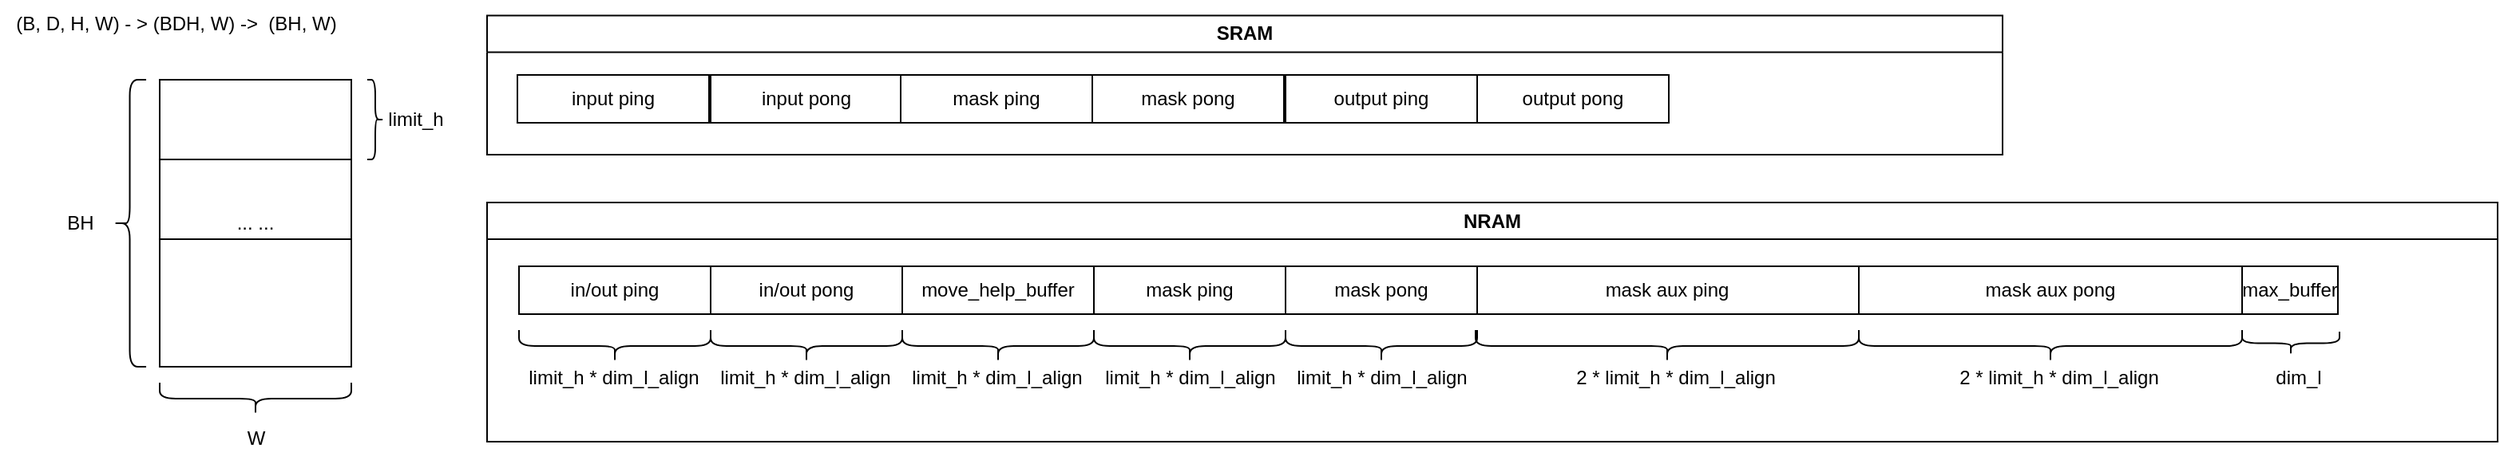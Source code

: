 <mxfile version="20.8.3" type="github">
  <diagram id="R2lEEEUBdFMjLlhIrx00" name="Page-1">
    <mxGraphModel dx="1611" dy="916" grid="1" gridSize="10" guides="1" tooltips="1" connect="1" arrows="1" fold="1" page="1" pageScale="1" pageWidth="827" pageHeight="1169" math="0" shadow="0" extFonts="Permanent Marker^https://fonts.googleapis.com/css?family=Permanent+Marker">
      <root>
        <mxCell id="0" />
        <mxCell id="1" parent="0" />
        <mxCell id="HOGpOEGLaPJS2I5twodv-1" value="in/out ping" style="rounded=0;whiteSpace=wrap;html=1;" vertex="1" parent="1">
          <mxGeometry x="361" y="320" width="120" height="30" as="geometry" />
        </mxCell>
        <mxCell id="HOGpOEGLaPJS2I5twodv-3" value="in/out pong" style="rounded=0;whiteSpace=wrap;html=1;" vertex="1" parent="1">
          <mxGeometry x="481" y="320" width="120" height="30" as="geometry" />
        </mxCell>
        <mxCell id="HOGpOEGLaPJS2I5twodv-6" value="mask aux ping" style="rounded=0;whiteSpace=wrap;html=1;" vertex="1" parent="1">
          <mxGeometry x="960" y="320" width="240" height="30" as="geometry" />
        </mxCell>
        <mxCell id="HOGpOEGLaPJS2I5twodv-7" value="mask aux pong" style="rounded=0;whiteSpace=wrap;html=1;" vertex="1" parent="1">
          <mxGeometry x="1200" y="320" width="240" height="30" as="geometry" />
        </mxCell>
        <mxCell id="HOGpOEGLaPJS2I5twodv-8" value="move_help_buffer" style="rounded=0;whiteSpace=wrap;html=1;" vertex="1" parent="1">
          <mxGeometry x="601" y="320" width="120" height="30" as="geometry" />
        </mxCell>
        <mxCell id="HOGpOEGLaPJS2I5twodv-9" value="" style="shape=curlyBracket;whiteSpace=wrap;html=1;rounded=1;flipH=1;labelPosition=right;verticalLabelPosition=middle;align=left;verticalAlign=middle;rotation=90;" vertex="1" parent="1">
          <mxGeometry x="411" y="310" width="20" height="120" as="geometry" />
        </mxCell>
        <mxCell id="HOGpOEGLaPJS2I5twodv-12" value="limit_h * dim_l_align" style="text;html=1;align=center;verticalAlign=middle;resizable=0;points=[];autosize=1;strokeColor=none;fillColor=none;" vertex="1" parent="1">
          <mxGeometry x="355" y="375" width="130" height="30" as="geometry" />
        </mxCell>
        <mxCell id="HOGpOEGLaPJS2I5twodv-13" value="" style="shape=curlyBracket;whiteSpace=wrap;html=1;rounded=1;flipH=1;labelPosition=right;verticalLabelPosition=middle;align=left;verticalAlign=middle;rotation=90;" vertex="1" parent="1">
          <mxGeometry x="531" y="310" width="20" height="120" as="geometry" />
        </mxCell>
        <mxCell id="HOGpOEGLaPJS2I5twodv-14" value="" style="shape=curlyBracket;whiteSpace=wrap;html=1;rounded=1;flipH=1;labelPosition=right;verticalLabelPosition=middle;align=left;verticalAlign=middle;rotation=90;" vertex="1" parent="1">
          <mxGeometry x="651" y="310" width="20" height="120" as="geometry" />
        </mxCell>
        <mxCell id="HOGpOEGLaPJS2I5twodv-17" value="" style="shape=curlyBracket;whiteSpace=wrap;html=1;rounded=1;flipH=1;labelPosition=right;verticalLabelPosition=middle;align=left;verticalAlign=middle;rotation=90;" vertex="1" parent="1">
          <mxGeometry x="1070" y="250" width="20" height="240" as="geometry" />
        </mxCell>
        <mxCell id="HOGpOEGLaPJS2I5twodv-20" value="" style="shape=curlyBracket;whiteSpace=wrap;html=1;rounded=1;flipH=1;labelPosition=right;verticalLabelPosition=middle;align=left;verticalAlign=middle;rotation=90;" vertex="1" parent="1">
          <mxGeometry x="1310" y="250" width="20" height="240" as="geometry" />
        </mxCell>
        <mxCell id="HOGpOEGLaPJS2I5twodv-21" value="... ..." style="rounded=0;whiteSpace=wrap;html=1;" vertex="1" parent="1">
          <mxGeometry x="136" y="203" width="120" height="180" as="geometry" />
        </mxCell>
        <mxCell id="HOGpOEGLaPJS2I5twodv-22" value="" style="shape=curlyBracket;whiteSpace=wrap;html=1;rounded=1;flipH=1;labelPosition=right;verticalLabelPosition=middle;align=left;verticalAlign=middle;rotation=90;" vertex="1" parent="1">
          <mxGeometry x="186" y="343" width="20" height="120" as="geometry" />
        </mxCell>
        <mxCell id="HOGpOEGLaPJS2I5twodv-25" value="W" style="text;html=1;align=center;verticalAlign=middle;resizable=0;points=[];autosize=1;strokeColor=none;fillColor=none;" vertex="1" parent="1">
          <mxGeometry x="181" y="413" width="30" height="30" as="geometry" />
        </mxCell>
        <mxCell id="HOGpOEGLaPJS2I5twodv-26" value="" style="shape=curlyBracket;whiteSpace=wrap;html=1;rounded=1;flipH=1;labelPosition=right;verticalLabelPosition=middle;align=left;verticalAlign=middle;rotation=-180;" vertex="1" parent="1">
          <mxGeometry x="107" y="203" width="20.52" height="180" as="geometry" />
        </mxCell>
        <mxCell id="HOGpOEGLaPJS2I5twodv-27" value="BH" style="text;html=1;align=center;verticalAlign=middle;resizable=0;points=[];autosize=1;strokeColor=none;fillColor=none;" vertex="1" parent="1">
          <mxGeometry x="66" y="278" width="40" height="30" as="geometry" />
        </mxCell>
        <mxCell id="HOGpOEGLaPJS2I5twodv-28" value="(B, D, H, W) - &amp;gt; (BDH, W) -&amp;gt;&amp;nbsp; (BH, W)" style="text;html=1;align=center;verticalAlign=middle;resizable=0;points=[];autosize=1;strokeColor=none;fillColor=none;" vertex="1" parent="1">
          <mxGeometry x="36" y="153" width="220" height="30" as="geometry" />
        </mxCell>
        <mxCell id="HOGpOEGLaPJS2I5twodv-29" value="" style="endArrow=none;html=1;rounded=0;" edge="1" parent="1">
          <mxGeometry width="50" height="50" relative="1" as="geometry">
            <mxPoint x="136" y="253" as="sourcePoint" />
            <mxPoint x="256" y="253" as="targetPoint" />
          </mxGeometry>
        </mxCell>
        <mxCell id="HOGpOEGLaPJS2I5twodv-30" value="" style="endArrow=none;html=1;rounded=0;" edge="1" parent="1">
          <mxGeometry width="50" height="50" relative="1" as="geometry">
            <mxPoint x="136" y="303" as="sourcePoint" />
            <mxPoint x="256" y="303" as="targetPoint" />
          </mxGeometry>
        </mxCell>
        <mxCell id="HOGpOEGLaPJS2I5twodv-32" value="" style="shape=curlyBracket;whiteSpace=wrap;html=1;rounded=1;flipH=1;labelPosition=right;verticalLabelPosition=middle;align=left;verticalAlign=middle;size=0.5;" vertex="1" parent="1">
          <mxGeometry x="266" y="203" width="10" height="50" as="geometry" />
        </mxCell>
        <mxCell id="HOGpOEGLaPJS2I5twodv-33" value="limit_h" style="text;html=1;align=center;verticalAlign=middle;resizable=0;points=[];autosize=1;strokeColor=none;fillColor=none;" vertex="1" parent="1">
          <mxGeometry x="266" y="213" width="60" height="30" as="geometry" />
        </mxCell>
        <mxCell id="HOGpOEGLaPJS2I5twodv-35" value="limit_h * dim_l_align" style="text;html=1;align=center;verticalAlign=middle;resizable=0;points=[];autosize=1;strokeColor=none;fillColor=none;" vertex="1" parent="1">
          <mxGeometry x="475" y="375" width="130" height="30" as="geometry" />
        </mxCell>
        <mxCell id="HOGpOEGLaPJS2I5twodv-36" value="limit_h * dim_l_align" style="text;html=1;align=center;verticalAlign=middle;resizable=0;points=[];autosize=1;strokeColor=none;fillColor=none;" vertex="1" parent="1">
          <mxGeometry x="595" y="375" width="130" height="30" as="geometry" />
        </mxCell>
        <mxCell id="HOGpOEGLaPJS2I5twodv-39" value="max_buffer" style="rounded=0;whiteSpace=wrap;html=1;" vertex="1" parent="1">
          <mxGeometry x="1440" y="320" width="60" height="30" as="geometry" />
        </mxCell>
        <mxCell id="HOGpOEGLaPJS2I5twodv-40" value="" style="shape=curlyBracket;whiteSpace=wrap;html=1;rounded=1;flipH=1;labelPosition=right;verticalLabelPosition=middle;align=left;verticalAlign=middle;rotation=90;" vertex="1" parent="1">
          <mxGeometry x="1463.25" y="337.75" width="14.5" height="61" as="geometry" />
        </mxCell>
        <mxCell id="HOGpOEGLaPJS2I5twodv-42" value="input ping" style="rounded=0;whiteSpace=wrap;html=1;" vertex="1" parent="1">
          <mxGeometry x="360" y="200" width="120" height="30" as="geometry" />
        </mxCell>
        <mxCell id="HOGpOEGLaPJS2I5twodv-43" value="input pong" style="rounded=0;whiteSpace=wrap;html=1;" vertex="1" parent="1">
          <mxGeometry x="481" y="200" width="120" height="30" as="geometry" />
        </mxCell>
        <mxCell id="HOGpOEGLaPJS2I5twodv-44" value="mask ping" style="rounded=0;whiteSpace=wrap;html=1;" vertex="1" parent="1">
          <mxGeometry x="600" y="200" width="120" height="30" as="geometry" />
        </mxCell>
        <mxCell id="HOGpOEGLaPJS2I5twodv-45" value="mask pong" style="rounded=0;whiteSpace=wrap;html=1;" vertex="1" parent="1">
          <mxGeometry x="720" y="200" width="120" height="30" as="geometry" />
        </mxCell>
        <mxCell id="HOGpOEGLaPJS2I5twodv-46" value="output ping" style="rounded=0;whiteSpace=wrap;html=1;" vertex="1" parent="1">
          <mxGeometry x="841" y="200" width="120" height="30" as="geometry" />
        </mxCell>
        <mxCell id="HOGpOEGLaPJS2I5twodv-47" value="output pong" style="rounded=0;whiteSpace=wrap;html=1;" vertex="1" parent="1">
          <mxGeometry x="961" y="200" width="120" height="30" as="geometry" />
        </mxCell>
        <mxCell id="HOGpOEGLaPJS2I5twodv-50" value="SRAM" style="swimlane;whiteSpace=wrap;html=1;" vertex="1" parent="1">
          <mxGeometry x="341" y="162.75" width="949" height="87.25" as="geometry" />
        </mxCell>
        <mxCell id="HOGpOEGLaPJS2I5twodv-51" value="NRAM" style="swimlane;whiteSpace=wrap;html=1;" vertex="1" parent="1">
          <mxGeometry x="341" y="280" width="1259" height="150" as="geometry" />
        </mxCell>
        <mxCell id="HOGpOEGLaPJS2I5twodv-53" value="mask pong" style="rounded=0;whiteSpace=wrap;html=1;" vertex="1" parent="HOGpOEGLaPJS2I5twodv-51">
          <mxGeometry x="500" y="40" width="120" height="30" as="geometry" />
        </mxCell>
        <mxCell id="HOGpOEGLaPJS2I5twodv-52" value="mask ping" style="rounded=0;whiteSpace=wrap;html=1;" vertex="1" parent="HOGpOEGLaPJS2I5twodv-51">
          <mxGeometry x="380" y="40" width="120" height="30" as="geometry" />
        </mxCell>
        <mxCell id="HOGpOEGLaPJS2I5twodv-54" value="" style="shape=curlyBracket;whiteSpace=wrap;html=1;rounded=1;flipH=1;labelPosition=right;verticalLabelPosition=middle;align=left;verticalAlign=middle;rotation=90;" vertex="1" parent="HOGpOEGLaPJS2I5twodv-51">
          <mxGeometry x="430" y="30" width="20" height="120" as="geometry" />
        </mxCell>
        <mxCell id="HOGpOEGLaPJS2I5twodv-55" value="" style="shape=curlyBracket;whiteSpace=wrap;html=1;rounded=1;flipH=1;labelPosition=right;verticalLabelPosition=middle;align=left;verticalAlign=middle;rotation=90;" vertex="1" parent="HOGpOEGLaPJS2I5twodv-51">
          <mxGeometry x="550" y="30" width="20" height="120" as="geometry" />
        </mxCell>
        <mxCell id="HOGpOEGLaPJS2I5twodv-41" value="dim_l" style="text;html=1;align=center;verticalAlign=middle;resizable=0;points=[];autosize=1;strokeColor=none;fillColor=none;" vertex="1" parent="HOGpOEGLaPJS2I5twodv-51">
          <mxGeometry x="1109" y="95" width="50" height="30" as="geometry" />
        </mxCell>
        <mxCell id="HOGpOEGLaPJS2I5twodv-38" value="2 * limit_h * dim_l_align" style="text;html=1;align=center;verticalAlign=middle;resizable=0;points=[];autosize=1;strokeColor=none;fillColor=none;" vertex="1" parent="HOGpOEGLaPJS2I5twodv-51">
          <mxGeometry x="909" y="95" width="150" height="30" as="geometry" />
        </mxCell>
        <mxCell id="HOGpOEGLaPJS2I5twodv-37" value="2 * limit_h * dim_l_align" style="text;html=1;align=center;verticalAlign=middle;resizable=0;points=[];autosize=1;strokeColor=none;fillColor=none;" vertex="1" parent="HOGpOEGLaPJS2I5twodv-51">
          <mxGeometry x="669" y="95" width="150" height="30" as="geometry" />
        </mxCell>
        <mxCell id="HOGpOEGLaPJS2I5twodv-56" value="limit_h * dim_l_align" style="text;html=1;align=center;verticalAlign=middle;resizable=0;points=[];autosize=1;strokeColor=none;fillColor=none;" vertex="1" parent="HOGpOEGLaPJS2I5twodv-51">
          <mxGeometry x="375" y="95" width="130" height="30" as="geometry" />
        </mxCell>
        <mxCell id="HOGpOEGLaPJS2I5twodv-57" value="limit_h * dim_l_align" style="text;html=1;align=center;verticalAlign=middle;resizable=0;points=[];autosize=1;strokeColor=none;fillColor=none;" vertex="1" parent="HOGpOEGLaPJS2I5twodv-51">
          <mxGeometry x="495" y="95" width="130" height="30" as="geometry" />
        </mxCell>
      </root>
    </mxGraphModel>
  </diagram>
</mxfile>
